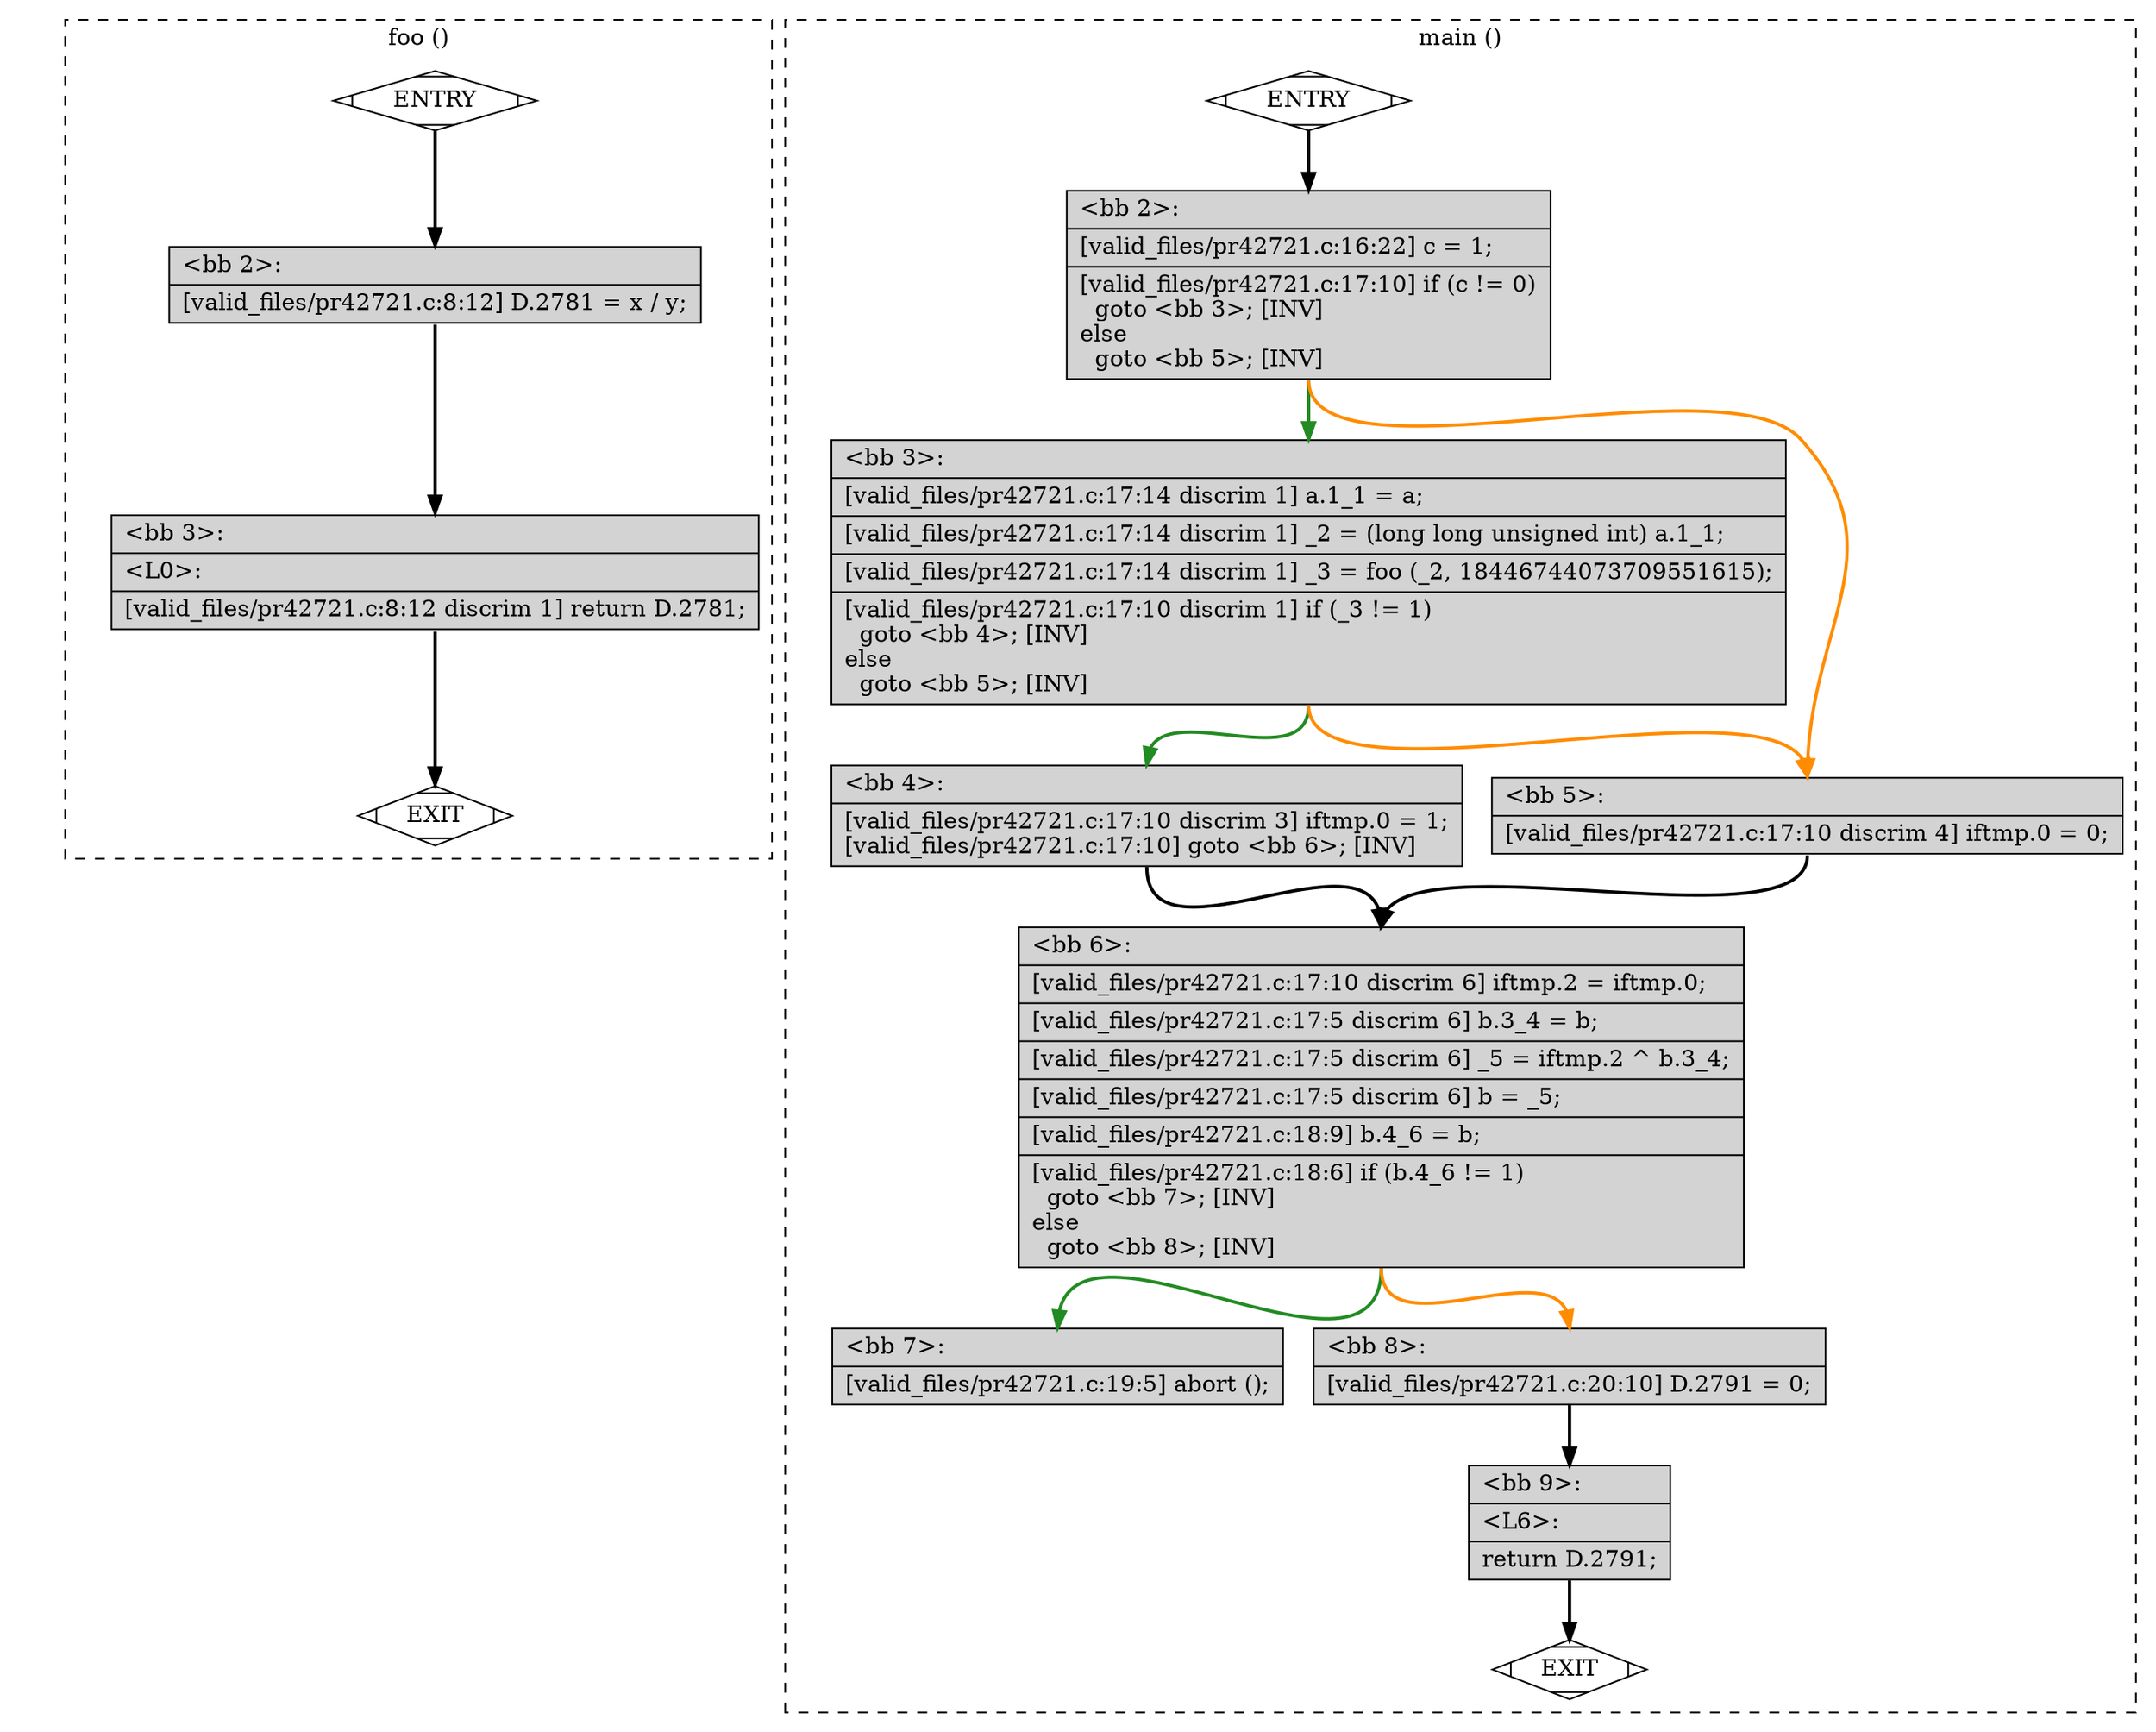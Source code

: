 digraph "a-pr42721.c.015t.cfg" {
overlap=false;
subgraph "cluster_foo" {
	style="dashed";
	color="black";
	label="foo ()";
	fn_0_basic_block_0 [shape=Mdiamond,style=filled,fillcolor=white,label="ENTRY"];

	fn_0_basic_block_1 [shape=Mdiamond,style=filled,fillcolor=white,label="EXIT"];

	fn_0_basic_block_2 [shape=record,style=filled,fillcolor=lightgrey,label="{\<bb\ 2\>:\l\
|[valid_files/pr42721.c:8:12]\ D.2781\ =\ x\ /\ y;\l\
}"];

	fn_0_basic_block_3 [shape=record,style=filled,fillcolor=lightgrey,label="{\<bb\ 3\>:\l\
|\<L0\>:\l\
|[valid_files/pr42721.c:8:12\ discrim\ 1]\ return\ D.2781;\l\
}"];

	fn_0_basic_block_0:s -> fn_0_basic_block_2:n [style="solid,bold",color=black,weight=100,constraint=true];
	fn_0_basic_block_2:s -> fn_0_basic_block_3:n [style="solid,bold",color=black,weight=100,constraint=true];
	fn_0_basic_block_3:s -> fn_0_basic_block_1:n [style="solid,bold",color=black,weight=10,constraint=true];
	fn_0_basic_block_0:s -> fn_0_basic_block_1:n [style="invis",constraint=true];
}
subgraph "cluster_main" {
	style="dashed";
	color="black";
	label="main ()";
	fn_1_basic_block_0 [shape=Mdiamond,style=filled,fillcolor=white,label="ENTRY"];

	fn_1_basic_block_1 [shape=Mdiamond,style=filled,fillcolor=white,label="EXIT"];

	fn_1_basic_block_2 [shape=record,style=filled,fillcolor=lightgrey,label="{\<bb\ 2\>:\l\
|[valid_files/pr42721.c:16:22]\ c\ =\ 1;\l\
|[valid_files/pr42721.c:17:10]\ if\ (c\ !=\ 0)\l\
\ \ goto\ \<bb\ 3\>;\ [INV]\l\
else\l\
\ \ goto\ \<bb\ 5\>;\ [INV]\l\
}"];

	fn_1_basic_block_3 [shape=record,style=filled,fillcolor=lightgrey,label="{\<bb\ 3\>:\l\
|[valid_files/pr42721.c:17:14\ discrim\ 1]\ a.1_1\ =\ a;\l\
|[valid_files/pr42721.c:17:14\ discrim\ 1]\ _2\ =\ (long\ long\ unsigned\ int)\ a.1_1;\l\
|[valid_files/pr42721.c:17:14\ discrim\ 1]\ _3\ =\ foo\ (_2,\ 18446744073709551615);\l\
|[valid_files/pr42721.c:17:10\ discrim\ 1]\ if\ (_3\ !=\ 1)\l\
\ \ goto\ \<bb\ 4\>;\ [INV]\l\
else\l\
\ \ goto\ \<bb\ 5\>;\ [INV]\l\
}"];

	fn_1_basic_block_4 [shape=record,style=filled,fillcolor=lightgrey,label="{\<bb\ 4\>:\l\
|[valid_files/pr42721.c:17:10\ discrim\ 3]\ iftmp.0\ =\ 1;\l\
[valid_files/pr42721.c:17:10]\ goto\ \<bb\ 6\>;\ [INV]\l\
}"];

	fn_1_basic_block_5 [shape=record,style=filled,fillcolor=lightgrey,label="{\<bb\ 5\>:\l\
|[valid_files/pr42721.c:17:10\ discrim\ 4]\ iftmp.0\ =\ 0;\l\
}"];

	fn_1_basic_block_6 [shape=record,style=filled,fillcolor=lightgrey,label="{\<bb\ 6\>:\l\
|[valid_files/pr42721.c:17:10\ discrim\ 6]\ iftmp.2\ =\ iftmp.0;\l\
|[valid_files/pr42721.c:17:5\ discrim\ 6]\ b.3_4\ =\ b;\l\
|[valid_files/pr42721.c:17:5\ discrim\ 6]\ _5\ =\ iftmp.2\ ^\ b.3_4;\l\
|[valid_files/pr42721.c:17:5\ discrim\ 6]\ b\ =\ _5;\l\
|[valid_files/pr42721.c:18:9]\ b.4_6\ =\ b;\l\
|[valid_files/pr42721.c:18:6]\ if\ (b.4_6\ !=\ 1)\l\
\ \ goto\ \<bb\ 7\>;\ [INV]\l\
else\l\
\ \ goto\ \<bb\ 8\>;\ [INV]\l\
}"];

	fn_1_basic_block_7 [shape=record,style=filled,fillcolor=lightgrey,label="{\<bb\ 7\>:\l\
|[valid_files/pr42721.c:19:5]\ abort\ ();\l\
}"];

	fn_1_basic_block_8 [shape=record,style=filled,fillcolor=lightgrey,label="{\<bb\ 8\>:\l\
|[valid_files/pr42721.c:20:10]\ D.2791\ =\ 0;\l\
}"];

	fn_1_basic_block_9 [shape=record,style=filled,fillcolor=lightgrey,label="{\<bb\ 9\>:\l\
|\<L6\>:\l\
|return\ D.2791;\l\
}"];

	fn_1_basic_block_0:s -> fn_1_basic_block_2:n [style="solid,bold",color=black,weight=100,constraint=true];
	fn_1_basic_block_2:s -> fn_1_basic_block_3:n [style="solid,bold",color=forestgreen,weight=10,constraint=true];
	fn_1_basic_block_2:s -> fn_1_basic_block_5:n [style="solid,bold",color=darkorange,weight=10,constraint=true];
	fn_1_basic_block_3:s -> fn_1_basic_block_4:n [style="solid,bold",color=forestgreen,weight=10,constraint=true];
	fn_1_basic_block_3:s -> fn_1_basic_block_5:n [style="solid,bold",color=darkorange,weight=10,constraint=true];
	fn_1_basic_block_4:s -> fn_1_basic_block_6:n [style="solid,bold",color=black,weight=100,constraint=true];
	fn_1_basic_block_5:s -> fn_1_basic_block_6:n [style="solid,bold",color=black,weight=100,constraint=true];
	fn_1_basic_block_6:s -> fn_1_basic_block_7:n [style="solid,bold",color=forestgreen,weight=10,constraint=true];
	fn_1_basic_block_6:s -> fn_1_basic_block_8:n [style="solid,bold",color=darkorange,weight=10,constraint=true];
	fn_1_basic_block_8:s -> fn_1_basic_block_9:n [style="solid,bold",color=black,weight=100,constraint=true];
	fn_1_basic_block_9:s -> fn_1_basic_block_1:n [style="solid,bold",color=black,weight=10,constraint=true];
	fn_1_basic_block_0:s -> fn_1_basic_block_1:n [style="invis",constraint=true];
}
}
